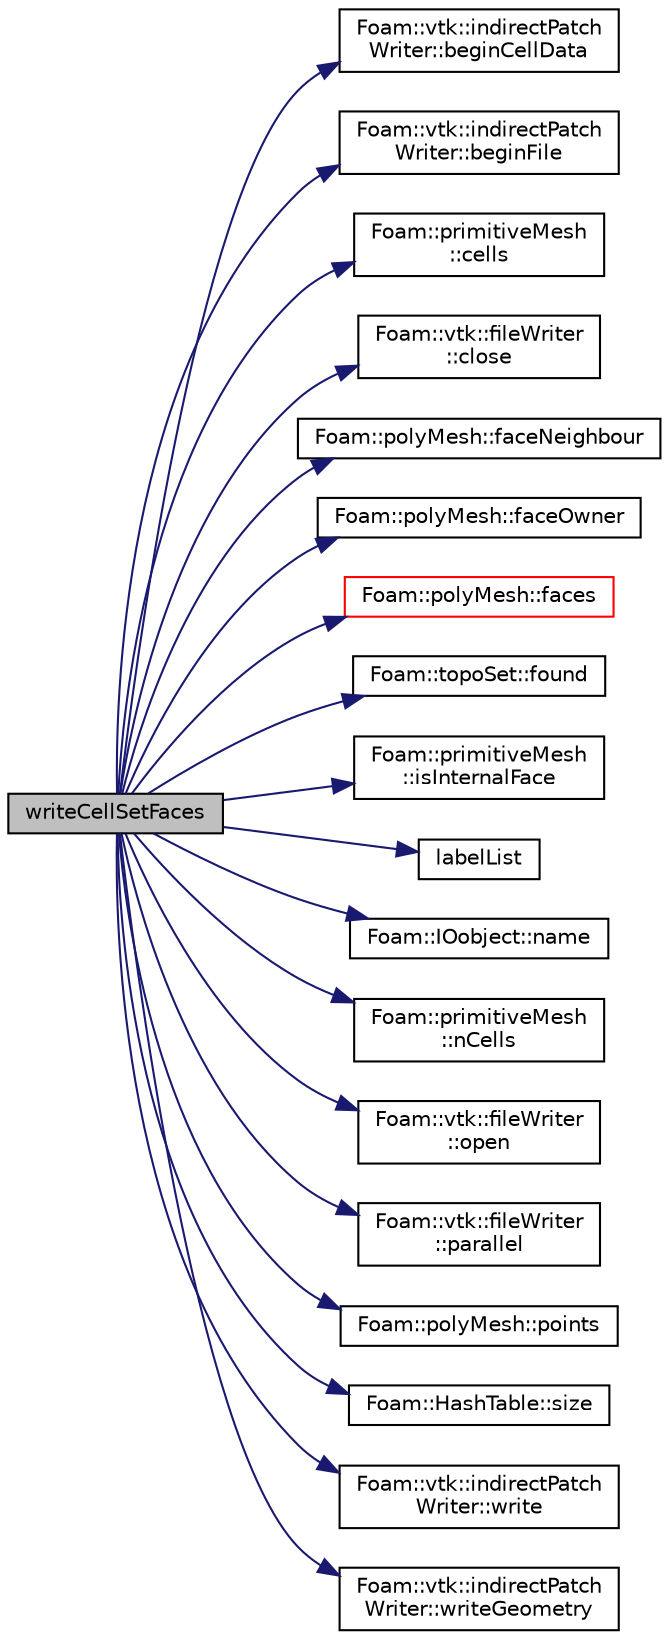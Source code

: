 digraph "writeCellSetFaces"
{
  bgcolor="transparent";
  edge [fontname="Helvetica",fontsize="10",labelfontname="Helvetica",labelfontsize="10"];
  node [fontname="Helvetica",fontsize="10",shape=record];
  rankdir="LR";
  Node1 [label="writeCellSetFaces",height=0.2,width=0.4,color="black", fillcolor="grey75", style="filled" fontcolor="black"];
  Node1 -> Node2 [color="midnightblue",fontsize="10",style="solid",fontname="Helvetica"];
  Node2 [label="Foam::vtk::indirectPatch\lWriter::beginCellData",height=0.2,width=0.4,color="black",URL="$classFoam_1_1vtk_1_1indirectPatchWriter.html#a8cb3a28b9fc4ea3465dc9b7507f2efdf",tooltip="Begin CellData output section for specified number of fields. "];
  Node1 -> Node3 [color="midnightblue",fontsize="10",style="solid",fontname="Helvetica"];
  Node3 [label="Foam::vtk::indirectPatch\lWriter::beginFile",height=0.2,width=0.4,color="black",URL="$classFoam_1_1vtk_1_1indirectPatchWriter.html#ad5a6d66191c8138a78ea78c483b3d772",tooltip="Write file header (non-collective) "];
  Node1 -> Node4 [color="midnightblue",fontsize="10",style="solid",fontname="Helvetica"];
  Node4 [label="Foam::primitiveMesh\l::cells",height=0.2,width=0.4,color="black",URL="$classFoam_1_1primitiveMesh.html#a5838384c0cea399b56339f30bc8558ab"];
  Node1 -> Node5 [color="midnightblue",fontsize="10",style="solid",fontname="Helvetica"];
  Node5 [label="Foam::vtk::fileWriter\l::close",height=0.2,width=0.4,color="black",URL="$classFoam_1_1vtk_1_1fileWriter.html#a5ae591df94fc66ccb85cbb6565368bca",tooltip="End the file contents and close the file after writing. "];
  Node1 -> Node6 [color="midnightblue",fontsize="10",style="solid",fontname="Helvetica"];
  Node6 [label="Foam::polyMesh::faceNeighbour",height=0.2,width=0.4,color="black",URL="$classFoam_1_1polyMesh.html#ad03ef02786858ab9d5e2776a4731c77c",tooltip="Return face neighbour. "];
  Node1 -> Node7 [color="midnightblue",fontsize="10",style="solid",fontname="Helvetica"];
  Node7 [label="Foam::polyMesh::faceOwner",height=0.2,width=0.4,color="black",URL="$classFoam_1_1polyMesh.html#a6d4def83436c9aa4dc68e8e42c5cf268",tooltip="Return face owner. "];
  Node1 -> Node8 [color="midnightblue",fontsize="10",style="solid",fontname="Helvetica"];
  Node8 [label="Foam::polyMesh::faces",height=0.2,width=0.4,color="red",URL="$classFoam_1_1polyMesh.html#a4434536d50d4c14116249da802a1e2b2",tooltip="Return raw faces. "];
  Node1 -> Node9 [color="midnightblue",fontsize="10",style="solid",fontname="Helvetica"];
  Node9 [label="Foam::topoSet::found",height=0.2,width=0.4,color="black",URL="$classFoam_1_1topoSet.html#aca01838bff7de81ca0fe3079e17efa37",tooltip="Has the given index? "];
  Node1 -> Node10 [color="midnightblue",fontsize="10",style="solid",fontname="Helvetica"];
  Node10 [label="Foam::primitiveMesh\l::isInternalFace",height=0.2,width=0.4,color="black",URL="$classFoam_1_1primitiveMesh.html#a836bb7ec097736e6d0c7903e486776a8",tooltip="Return true if given face label is internal to the mesh. "];
  Node1 -> Node11 [color="midnightblue",fontsize="10",style="solid",fontname="Helvetica"];
  Node11 [label="labelList",height=0.2,width=0.4,color="black",URL="$hexCellFvMesh_8C.html#aed36939939df508882573b3346acc2a4"];
  Node1 -> Node12 [color="midnightblue",fontsize="10",style="solid",fontname="Helvetica"];
  Node12 [label="Foam::IOobject::name",height=0.2,width=0.4,color="black",URL="$classFoam_1_1IOobject.html#a6d60057c26042eaf7fa1b3b6fb07b582",tooltip="Return name. "];
  Node1 -> Node13 [color="midnightblue",fontsize="10",style="solid",fontname="Helvetica"];
  Node13 [label="Foam::primitiveMesh\l::nCells",height=0.2,width=0.4,color="black",URL="$classFoam_1_1primitiveMesh.html#a64b8b46474949f76335a2cbacc8d823f",tooltip="Number of mesh cells. "];
  Node1 -> Node14 [color="midnightblue",fontsize="10",style="solid",fontname="Helvetica"];
  Node14 [label="Foam::vtk::fileWriter\l::open",height=0.2,width=0.4,color="black",URL="$classFoam_1_1vtk_1_1fileWriter.html#ace093184ecd5d2d8a663fdcaf3ccdea3",tooltip="Open file for writing (creates parent directory). "];
  Node1 -> Node15 [color="midnightblue",fontsize="10",style="solid",fontname="Helvetica"];
  Node15 [label="Foam::vtk::fileWriter\l::parallel",height=0.2,width=0.4,color="black",URL="$classFoam_1_1vtk_1_1fileWriter.html#a8f9e118d7c38d13e3c8ccd1bfba719b6",tooltip="Parallel output requested? "];
  Node1 -> Node16 [color="midnightblue",fontsize="10",style="solid",fontname="Helvetica"];
  Node16 [label="Foam::polyMesh::points",height=0.2,width=0.4,color="black",URL="$classFoam_1_1polyMesh.html#a084ae534298576408f063a6b3b820959",tooltip="Return raw points. "];
  Node1 -> Node17 [color="midnightblue",fontsize="10",style="solid",fontname="Helvetica"];
  Node17 [label="Foam::HashTable::size",height=0.2,width=0.4,color="black",URL="$classFoam_1_1HashTable.html#a95603446b248fe1ecf5dc59bcc2eaff0",tooltip="The number of elements in table. "];
  Node1 -> Node18 [color="midnightblue",fontsize="10",style="solid",fontname="Helvetica"];
  Node18 [label="Foam::vtk::indirectPatch\lWriter::write",height=0.2,width=0.4,color="black",URL="$classFoam_1_1vtk_1_1indirectPatchWriter.html#acdd025de029df83b94dbe602a9c2f298",tooltip="Write a list of Cell (Face) or Point values. "];
  Node1 -> Node19 [color="midnightblue",fontsize="10",style="solid",fontname="Helvetica"];
  Node19 [label="Foam::vtk::indirectPatch\lWriter::writeGeometry",height=0.2,width=0.4,color="black",URL="$classFoam_1_1vtk_1_1indirectPatchWriter.html#ad0a1a19d72074b3221ae35c9c0df2baa",tooltip="Write patch topology. "];
}
